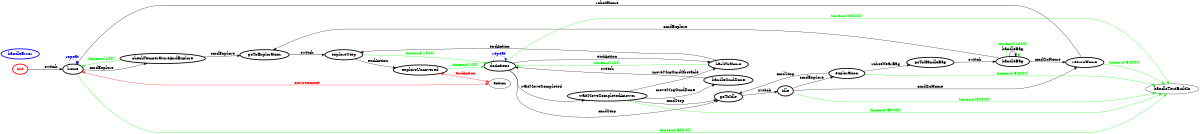 /*
*
* A GraphViz DOT FSM description 
* Please use a GraphViz visualizer (like http://www.webgraphviz.com)
*  
*/

digraph finite_state_machine {
	rankdir=LR
	size="8,5"
	
	init [ color = red ][ fontcolor = red ][ penwidth = 3 ]
	goToExploration [ color = black ][ fontcolor = black ][ penwidth = 3 ]
	returnHome [ color = black ][ fontcolor = black ][ penwidth = 3 ]
	exploreUncovered [ color = black ][ fontcolor = black ][ penwidth = 3 ]
	checkTemperatureAndExplore [ color = black ][ fontcolor = black ][ penwidth = 3 ]
	exploration [ color = black ][ fontcolor = black ][ penwidth = 3 ]
	doActions [ color = black ][ fontcolor = black ][ penwidth = 3 ]
	idle [ color = black ][ fontcolor = black ][ penwidth = 3 ]
	waitMoveCompletedAnswer [ color = black ][ fontcolor = black ][ penwidth = 3 ]
	handleCmdDone [ color = black ][ fontcolor = black ][ penwidth = 3 ]
	home [ color = black ][ fontcolor = black ][ penwidth = 3 ]
	backToHome [ color = black ][ fontcolor = black ][ penwidth = 3 ]
	handleBag [ color = black ][ fontcolor = black ][ penwidth = 3 ]
	goToIdle [ color = black ][ fontcolor = black ][ penwidth = 3 ]
	exploreStep [ color = black ][ fontcolor = black ][ penwidth = 3 ]
	goToHandleBag [ color = black ][ fontcolor = black ][ penwidth = 3 ]
	handleError [ color = blue ][ fontcolor = blue ][ penwidth = 3 ]
	
	doActions -> goToIdle [ label = "cmdStop" ][ color = black ][ fontcolor = black ]
	doActions -> doActions [ label = "repeat "][ style = dashed ][ color = blue ][ fontcolor = blue ]
	checkTemperatureAndExplore -> goToExploration [ label = "cmdExplore" ][ color = black ][ fontcolor = black ]
	exploreStep -> doActions [ label = "timeout(1000)" ][ color = green ][ fontcolor = green ]
	idle -> exploration [ label = "cmdExplore" ][ color = black ][ fontcolor = black ]
	handleBag -> handleBag [ label = "handleBag" ][ color = black ][ fontcolor = black ]
	idle -> handleToutBuiltIn [ label = "timeout(60000)" ][ color = green ][ fontcolor = green ]
	backToHome -> exploreStep [ label = "endAction" ][ color = black ][ fontcolor = black ]
	home -> action [ label = "environment" ][ color = red ][ fontcolor = red ][ dir = both ]
	handleBag -> handleBag [ label = "timeout(1000)" ][ color = green ][ fontcolor = green ]
	exploreUncovered -> action [ label = "endAction" ][ color = red ][ fontcolor = red ][ dir = both ]
	handleCmdDone -> doActions [ label = "switch" ][ color = black ][ fontcolor = black ]
	waitMoveCompletedAnswer -> backToHome [ label = "moveMsgCmdObstacle" ][ color = black ][ fontcolor = black ]
	exploration -> goToHandleBag [ label = "robotNearBag" ][ color = black ][ fontcolor = black ]
	exploration -> goToIdle [ label = "cmdStop" ][ color = black ][ fontcolor = black ]
	init -> home [ label = "switch" ][ color = black ][ fontcolor = black ]
	doActions -> handleToutBuiltIn [ label = "timeout(60000)" ][ color = green ][ fontcolor = green ]
	returnHome -> handleToutBuiltIn [ label = "timeout(60000)" ][ color = green ][ fontcolor = green ]
	exploreUncovered -> doActions [ label = "timeout(100)" ][ color = green ][ fontcolor = green ]
	handleBag -> returnHome [ label = "cmdGoHome" ][ color = black ][ fontcolor = black ]
	returnHome -> home [ label = "robotHome" ][ color = black ][ fontcolor = black ]
	backToHome -> doActions [ label = "timeout(100)" ][ color = green ][ fontcolor = green ]
	goToHandleBag -> handleBag [ label = "switch" ][ color = black ][ fontcolor = black ]
	doActions -> backToHome [ label = "endAction" ][ color = black ][ fontcolor = black ]
	home -> handleToutBuiltIn [ label = "timeout(60000)" ][ color = green ][ fontcolor = green ]
	checkTemperatureAndExplore -> home [ label = "timeout(100)" ][ color = green ][ fontcolor = green ]
	waitMoveCompletedAnswer -> handleCmdDone [ label = "moveMsgCmdDone" ][ color = black ][ fontcolor = black ]
	goToIdle -> idle [ label = "switch" ][ color = black ][ fontcolor = black ]
	home -> checkTemperatureAndExplore [ label = "cmdExplore" ][ color = black ][ fontcolor = black ]
	doActions -> waitMoveCompletedAnswer [ label = "waitMoveCompleted" ][ color = black ][ fontcolor = black ]
	waitMoveCompletedAnswer -> goToIdle [ label = "cmdStop" ][ color = black ][ fontcolor = black ]
	handleBag -> goToExploration [ label = "cmdExplore" ][ color = black ][ fontcolor = black ]
	waitMoveCompletedAnswer -> handleToutBuiltIn [ label = "timeout(60000)" ][ color = green ][ fontcolor = green ]
	home -> home [ label = "repeat "][ style = dashed ][ color = blue ][ fontcolor = blue ]
	idle -> returnHome [ label = "cmdGoHome" ][ color = black ][ fontcolor = black ]
	exploration -> handleToutBuiltIn [ label = "timeout(60000)" ][ color = green ][ fontcolor = green ]
	exploreStep -> exploreUncovered [ label = "endAction" ][ color = black ][ fontcolor = black ]
	goToExploration -> exploreStep [ label = "switch" ][ color = black ][ fontcolor = black ]
}
